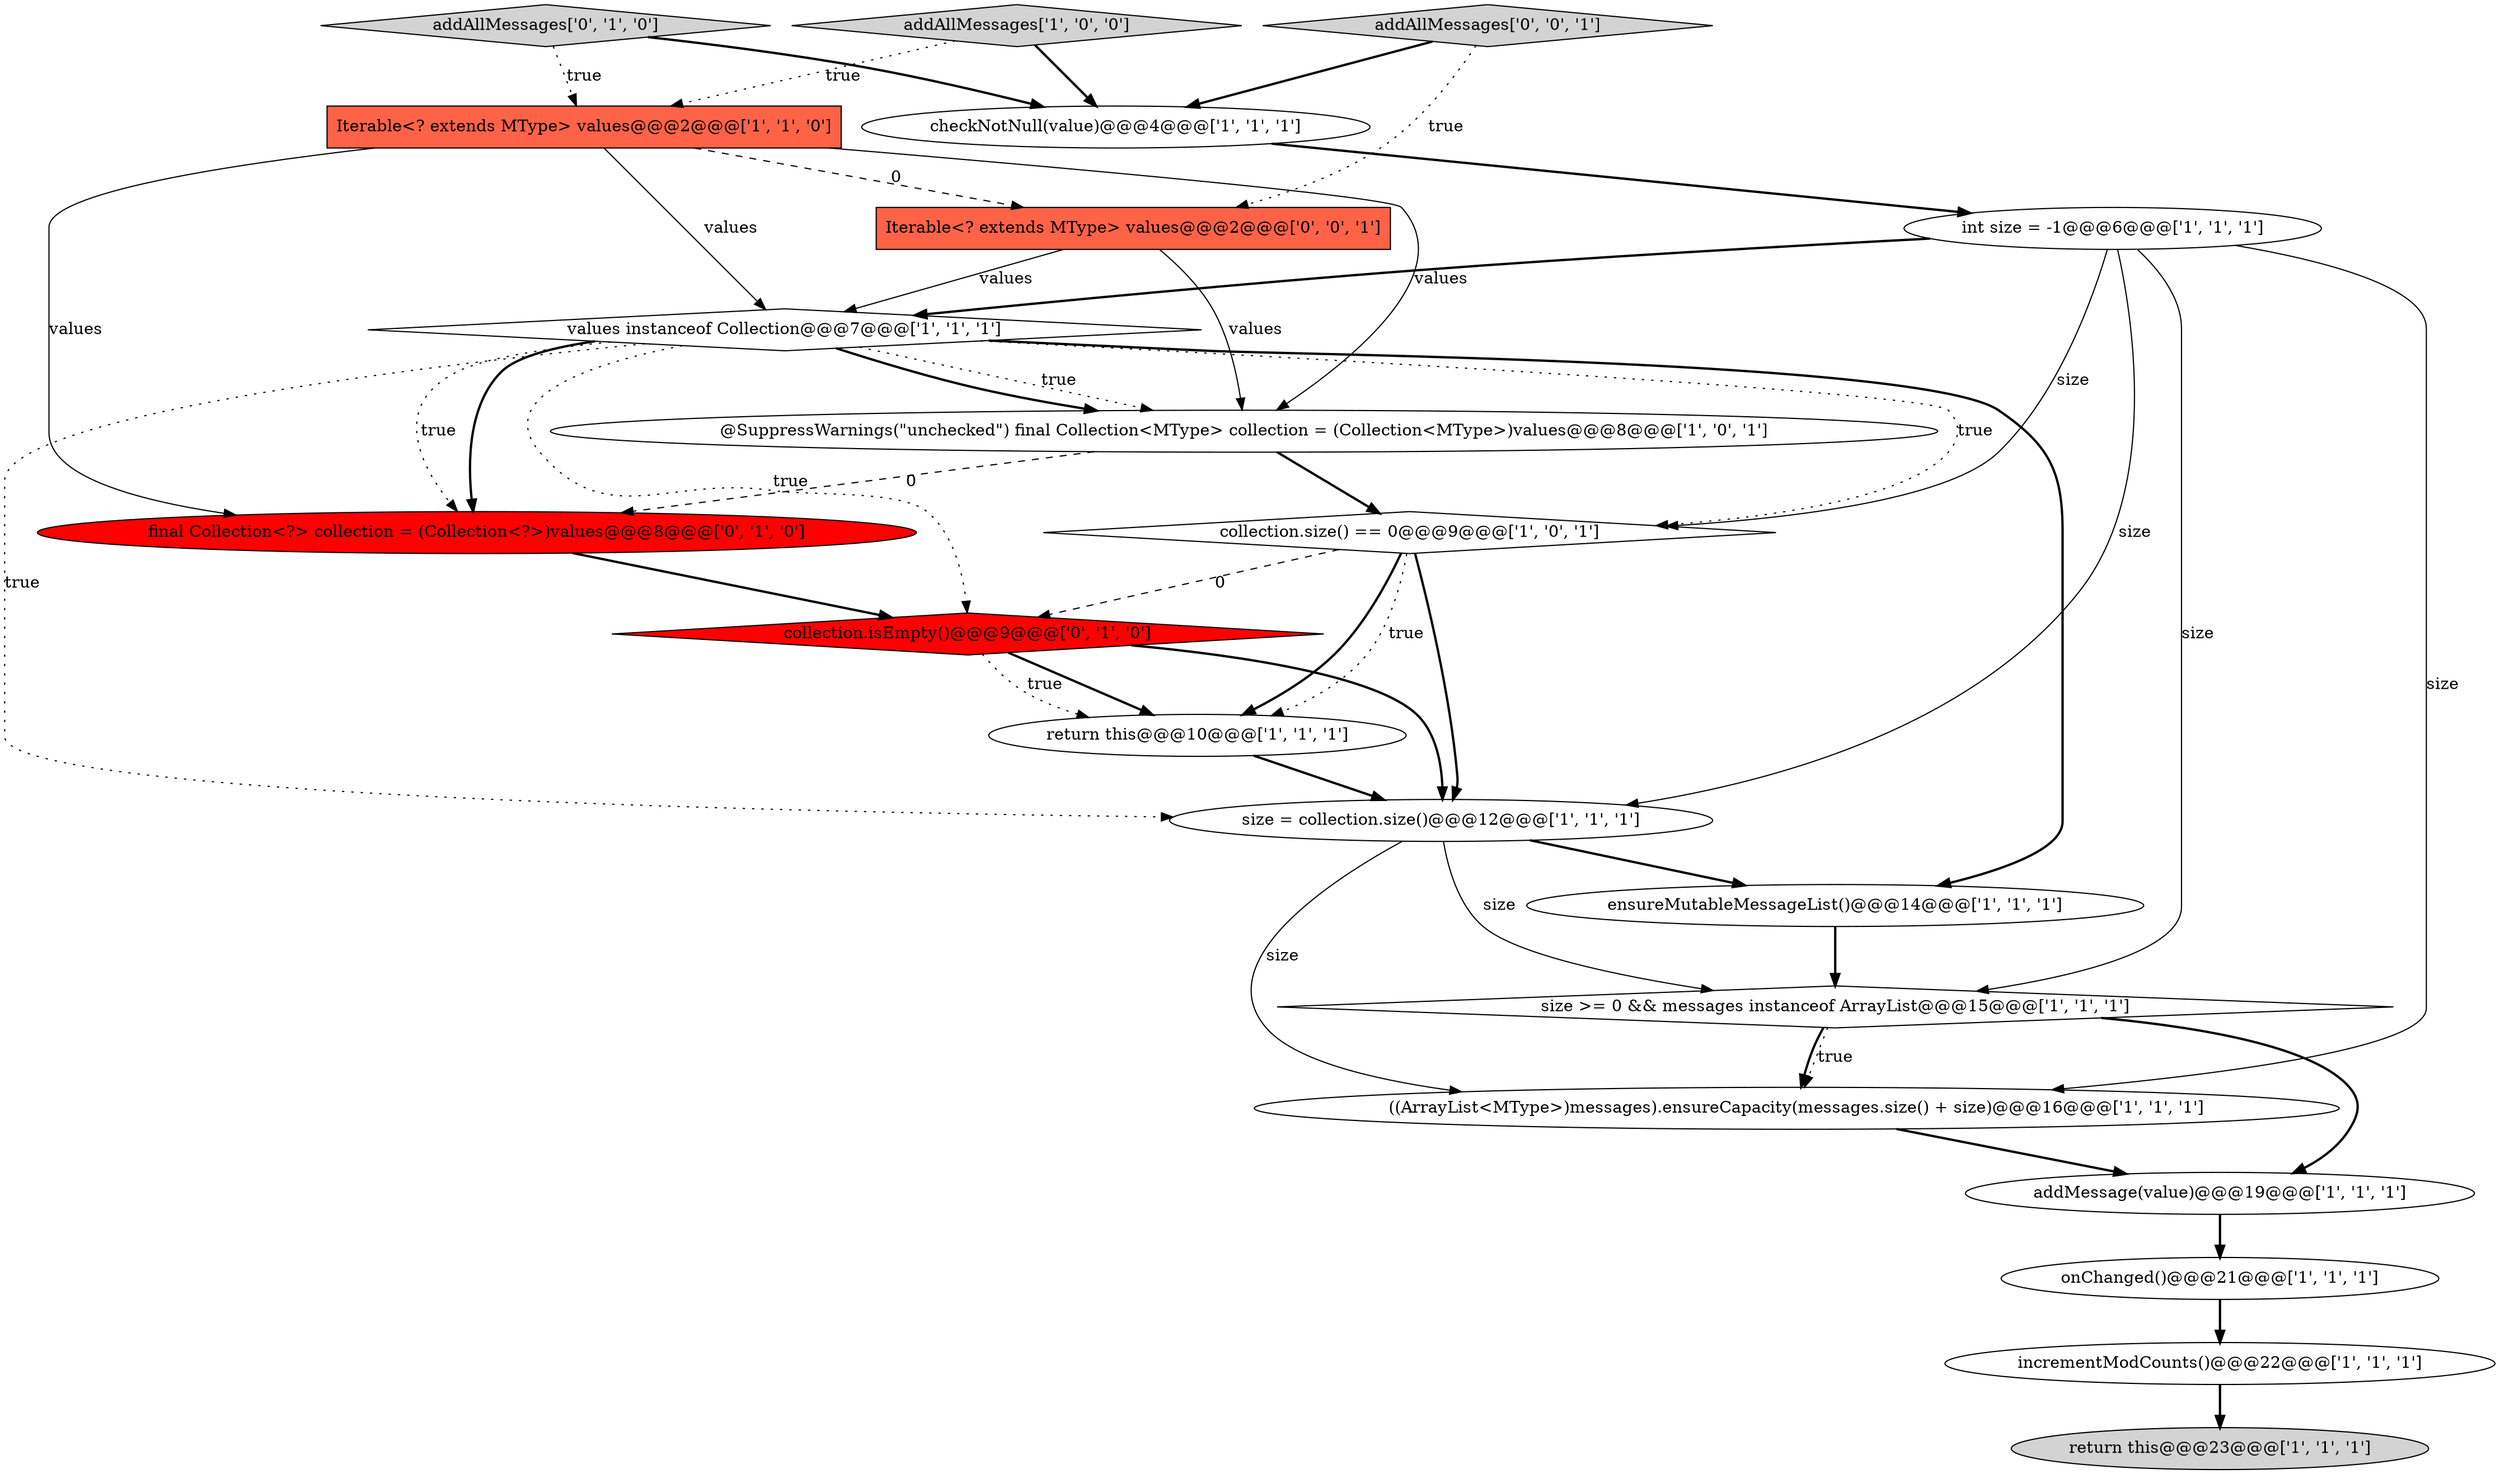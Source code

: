 digraph {
9 [style = filled, label = "size >= 0 && messages instanceof ArrayList@@@15@@@['1', '1', '1']", fillcolor = white, shape = diamond image = "AAA0AAABBB1BBB"];
4 [style = filled, label = "collection.size() == 0@@@9@@@['1', '0', '1']", fillcolor = white, shape = diamond image = "AAA0AAABBB1BBB"];
13 [style = filled, label = "checkNotNull(value)@@@4@@@['1', '1', '1']", fillcolor = white, shape = ellipse image = "AAA0AAABBB1BBB"];
17 [style = filled, label = "final Collection<?> collection = (Collection<?>)values@@@8@@@['0', '1', '0']", fillcolor = red, shape = ellipse image = "AAA1AAABBB2BBB"];
18 [style = filled, label = "addAllMessages['0', '1', '0']", fillcolor = lightgray, shape = diamond image = "AAA0AAABBB2BBB"];
0 [style = filled, label = "((ArrayList<MType>)messages).ensureCapacity(messages.size() + size)@@@16@@@['1', '1', '1']", fillcolor = white, shape = ellipse image = "AAA0AAABBB1BBB"];
2 [style = filled, label = "addMessage(value)@@@19@@@['1', '1', '1']", fillcolor = white, shape = ellipse image = "AAA0AAABBB1BBB"];
3 [style = filled, label = "return this@@@23@@@['1', '1', '1']", fillcolor = lightgray, shape = ellipse image = "AAA0AAABBB1BBB"];
20 [style = filled, label = "Iterable<? extends MType> values@@@2@@@['0', '0', '1']", fillcolor = tomato, shape = box image = "AAA0AAABBB3BBB"];
16 [style = filled, label = "collection.isEmpty()@@@9@@@['0', '1', '0']", fillcolor = red, shape = diamond image = "AAA1AAABBB2BBB"];
14 [style = filled, label = "@SuppressWarnings(\"unchecked\") final Collection<MType> collection = (Collection<MType>)values@@@8@@@['1', '0', '1']", fillcolor = white, shape = ellipse image = "AAA0AAABBB1BBB"];
15 [style = filled, label = "size = collection.size()@@@12@@@['1', '1', '1']", fillcolor = white, shape = ellipse image = "AAA0AAABBB1BBB"];
8 [style = filled, label = "addAllMessages['1', '0', '0']", fillcolor = lightgray, shape = diamond image = "AAA0AAABBB1BBB"];
11 [style = filled, label = "onChanged()@@@21@@@['1', '1', '1']", fillcolor = white, shape = ellipse image = "AAA0AAABBB1BBB"];
5 [style = filled, label = "values instanceof Collection@@@7@@@['1', '1', '1']", fillcolor = white, shape = diamond image = "AAA0AAABBB1BBB"];
19 [style = filled, label = "addAllMessages['0', '0', '1']", fillcolor = lightgray, shape = diamond image = "AAA0AAABBB3BBB"];
6 [style = filled, label = "Iterable<? extends MType> values@@@2@@@['1', '1', '0']", fillcolor = tomato, shape = box image = "AAA0AAABBB1BBB"];
12 [style = filled, label = "ensureMutableMessageList()@@@14@@@['1', '1', '1']", fillcolor = white, shape = ellipse image = "AAA0AAABBB1BBB"];
1 [style = filled, label = "int size = -1@@@6@@@['1', '1', '1']", fillcolor = white, shape = ellipse image = "AAA0AAABBB1BBB"];
7 [style = filled, label = "incrementModCounts()@@@22@@@['1', '1', '1']", fillcolor = white, shape = ellipse image = "AAA0AAABBB1BBB"];
10 [style = filled, label = "return this@@@10@@@['1', '1', '1']", fillcolor = white, shape = ellipse image = "AAA0AAABBB1BBB"];
1->5 [style = bold, label=""];
5->17 [style = dotted, label="true"];
4->10 [style = bold, label=""];
16->15 [style = bold, label=""];
6->17 [style = solid, label="values"];
5->14 [style = dotted, label="true"];
6->5 [style = solid, label="values"];
9->0 [style = dotted, label="true"];
6->14 [style = solid, label="values"];
10->15 [style = bold, label=""];
9->0 [style = bold, label=""];
4->16 [style = dashed, label="0"];
1->9 [style = solid, label="size"];
9->2 [style = bold, label=""];
16->10 [style = bold, label=""];
4->10 [style = dotted, label="true"];
6->20 [style = dashed, label="0"];
19->20 [style = dotted, label="true"];
0->2 [style = bold, label=""];
4->15 [style = bold, label=""];
5->14 [style = bold, label=""];
12->9 [style = bold, label=""];
5->17 [style = bold, label=""];
5->15 [style = dotted, label="true"];
16->10 [style = dotted, label="true"];
1->15 [style = solid, label="size"];
13->1 [style = bold, label=""];
7->3 [style = bold, label=""];
5->4 [style = dotted, label="true"];
18->6 [style = dotted, label="true"];
15->0 [style = solid, label="size"];
20->5 [style = solid, label="values"];
1->0 [style = solid, label="size"];
15->9 [style = solid, label="size"];
1->4 [style = solid, label="size"];
8->6 [style = dotted, label="true"];
19->13 [style = bold, label=""];
5->12 [style = bold, label=""];
20->14 [style = solid, label="values"];
5->16 [style = dotted, label="true"];
18->13 [style = bold, label=""];
14->17 [style = dashed, label="0"];
15->12 [style = bold, label=""];
2->11 [style = bold, label=""];
11->7 [style = bold, label=""];
17->16 [style = bold, label=""];
8->13 [style = bold, label=""];
14->4 [style = bold, label=""];
}
